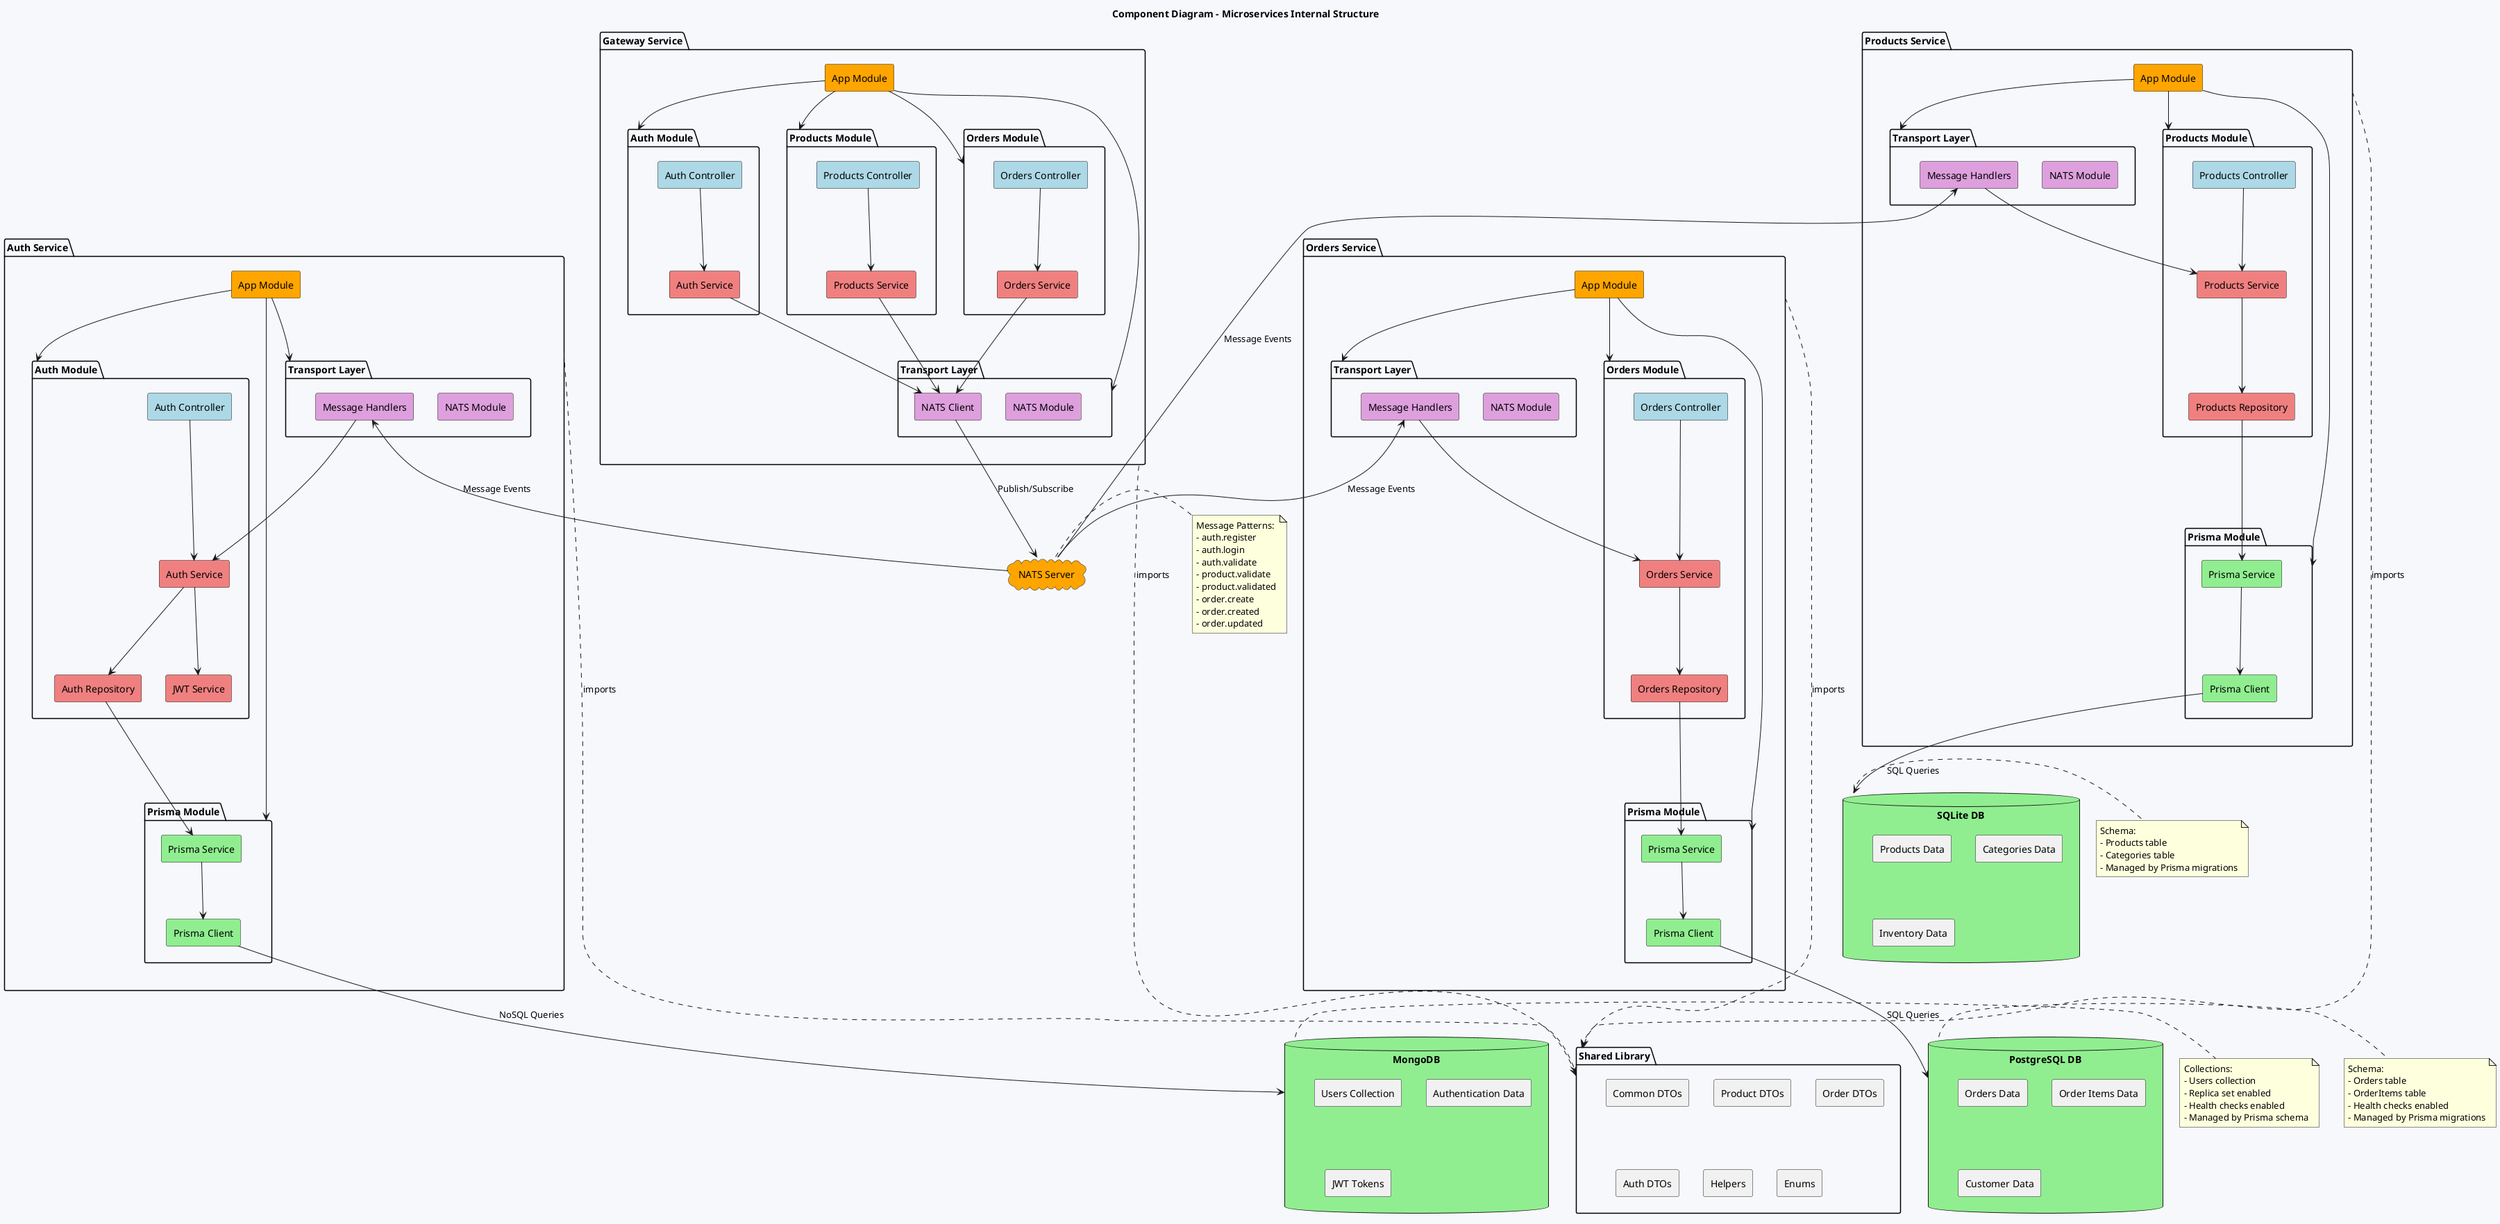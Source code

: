 @startuml components
title Component Diagram - Microservices Internal Structure

skinparam backgroundColor #F7F8FC
skinparam componentStyle rectangle

package "Gateway Service" as gateway_package {
  
  component "App Module" as gateway_app #Orange
  
  package "Auth Module" as gateway_auth_module {
    component "Auth Controller" as gateway_auth_controller #LightBlue
    component "Auth Service" as gateway_auth_service #LightCoral
  }
  
  package "Products Module" as gateway_products_module {
    component "Products Controller" as gateway_products_controller #LightBlue
    component "Products Service" as gateway_products_service #LightCoral
  }
  
  package "Orders Module" as gateway_orders_module {
    component "Orders Controller" as gateway_orders_controller #LightBlue
    component "Orders Service" as gateway_orders_service #LightCoral
  }
  
  package "Transport Layer" as gateway_transport {
    component "NATS Module" as gateway_nats #Plum
    component "NATS Client" as gateway_nats_client #Plum
  }
  
  gateway_app --> gateway_auth_module
  gateway_app --> gateway_products_module
  gateway_app --> gateway_orders_module
  gateway_app --> gateway_transport
  
  gateway_auth_controller --> gateway_auth_service
  gateway_products_controller --> gateway_products_service
  gateway_orders_controller --> gateway_orders_service
  
  gateway_auth_service --> gateway_nats_client
  gateway_products_service --> gateway_nats_client
  gateway_orders_service --> gateway_nats_client
}

package "Products Service" as products_package {
  
  component "App Module" as products_app #Orange
  
  package "Products Module" as products_module {
    component "Products Controller" as products_controller #LightBlue
    component "Products Service" as products_service #LightCoral
    component "Products Repository" as products_repository #LightCoral
  }
  
  package "Prisma Module" as products_prisma_module {
    component "Prisma Service" as products_prisma #LightGreen
    component "Prisma Client" as products_prisma_client #LightGreen
  }
  
  package "Transport Layer" as products_transport {
    component "NATS Module" as products_nats #Plum
    component "Message Handlers" as products_handlers #Plum
  }
  
  products_app --> products_module
  products_app --> products_prisma_module
  products_app --> products_transport
  
  products_controller --> products_service
  products_service --> products_repository
  products_repository --> products_prisma
  products_prisma --> products_prisma_client
  
  products_handlers --> products_service
}

package "Orders Service" as orders_package {
  
  component "App Module" as orders_app #Orange
  
  package "Orders Module" as orders_module {
    component "Orders Controller" as orders_controller #LightBlue
    component "Orders Service" as orders_service #LightCoral
    component "Orders Repository" as orders_repository #LightCoral
  }
  
  package "Prisma Module" as orders_prisma_module {
    component "Prisma Service" as orders_prisma #LightGreen
    component "Prisma Client" as orders_prisma_client #LightGreen
  }
  
  package "Transport Layer" as orders_transport {
    component "NATS Module" as orders_nats #Plum
    component "Message Handlers" as orders_handlers #Plum
  }
  
  orders_app --> orders_module
  orders_app --> orders_prisma_module
  orders_app --> orders_transport
  
  orders_controller --> orders_service
  orders_service --> orders_repository
  orders_repository --> orders_prisma
  orders_prisma --> orders_prisma_client
  
  orders_handlers --> orders_service
}

package "Auth Service" as auth_package {
  
  component "App Module" as auth_app #Orange
  
  package "Auth Module" as auth_module {
    component "Auth Controller" as auth_controller #LightBlue
    component "Auth Service" as auth_service #LightCoral
    component "Auth Repository" as auth_repository #LightCoral
    component "JWT Service" as jwt_service #LightCoral
  }
  
  package "Prisma Module" as auth_prisma_module {
    component "Prisma Service" as auth_prisma #LightGreen
    component "Prisma Client" as auth_prisma_client #LightGreen
  }
  
  package "Transport Layer" as auth_transport {
    component "NATS Module" as auth_nats #Plum
    component "Message Handlers" as auth_handlers #Plum
  }
  
  auth_app --> auth_module
  auth_app --> auth_prisma_module
  auth_app --> auth_transport
  
  auth_controller --> auth_service
  auth_service --> auth_repository
  auth_service --> jwt_service
  auth_repository --> auth_prisma
  auth_prisma --> auth_prisma_client
  
  auth_handlers --> auth_service
}

' External Components
cloud "NATS Server" as nats_server #Orange

database "SQLite DB" as sqlite_db #LightGreen {
  component "Products Data"
  component "Categories Data"
  component "Inventory Data"
}

database "PostgreSQL DB" as postgres_db #LightGreen {
  component "Orders Data"
  component "Order Items Data"
  component "Customer Data"
}

database "MongoDB" as mongo_db #LightGreen {
  component "Users Collection"
  component "Authentication Data"
  component "JWT Tokens"
}

package "Shared Library" as shared_lib {
  component "Common DTOs" as common_dtos
  component "Product DTOs" as product_dtos
  component "Order DTOs" as order_dtos
  component "Auth DTOs" as auth_dtos
  component "Helpers" as helpers
  component "Enums" as enums
}

' External connections
gateway_nats_client --> nats_server : "Publish/Subscribe"
products_handlers <-- nats_server : "Message Events"
orders_handlers <-- nats_server : "Message Events"
auth_handlers <-- nats_server : "Message Events"

' Database connections
products_prisma_client --> sqlite_db : "SQL Queries"
orders_prisma_client --> postgres_db : "SQL Queries"
auth_prisma_client --> mongo_db : "NoSQL Queries"

' Shared library dependencies
gateway_package ..> shared_lib : "imports"
products_package ..> shared_lib : "imports"
orders_package ..> shared_lib : "imports"
auth_package ..> shared_lib : "imports"

' Notes
note right of nats_server
  Message Patterns:
  - auth.register
  - auth.login
  - auth.validate
  - product.validate
  - product.validated
  - order.create
  - order.created
  - order.updated
end note

note right of sqlite_db
  Schema:
  - Products table
  - Categories table
  - Managed by Prisma migrations
end note

note right of postgres_db
  Schema:
  - Orders table
  - OrderItems table
  - Health checks enabled
  - Managed by Prisma migrations
end note

note right of mongo_db
  Collections:
  - Users collection
  - Replica set enabled
  - Health checks enabled
  - Managed by Prisma schema
end note

@enduml
